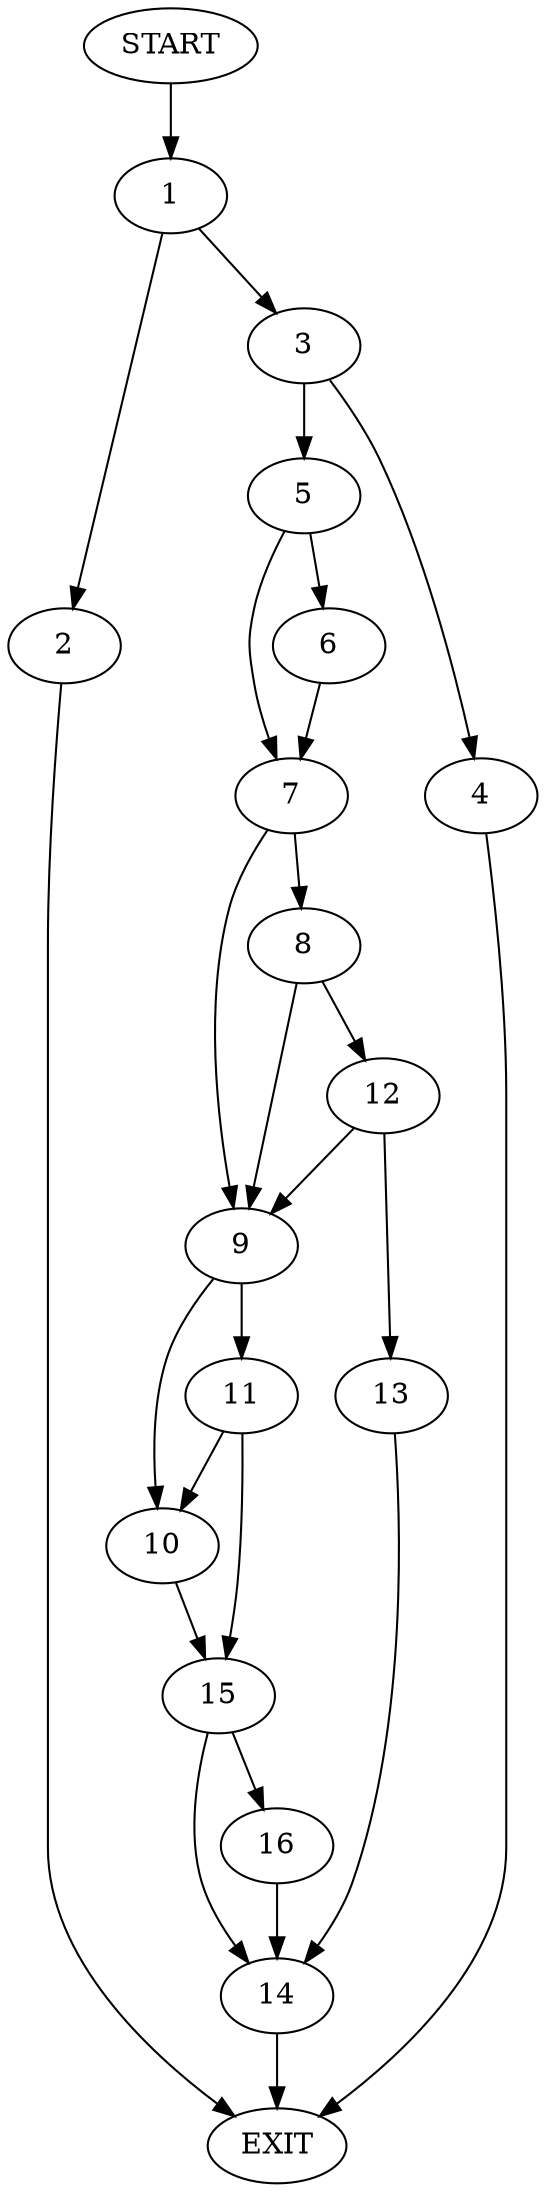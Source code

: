 digraph {
0 [label="START"]
17 [label="EXIT"]
0 -> 1
1 -> 2
1 -> 3
2 -> 17
3 -> 4
3 -> 5
4 -> 17
5 -> 6
5 -> 7
6 -> 7
7 -> 8
7 -> 9
9 -> 10
9 -> 11
8 -> 12
8 -> 9
12 -> 13
12 -> 9
13 -> 14
14 -> 17
11 -> 10
11 -> 15
10 -> 15
15 -> 16
15 -> 14
16 -> 14
}

